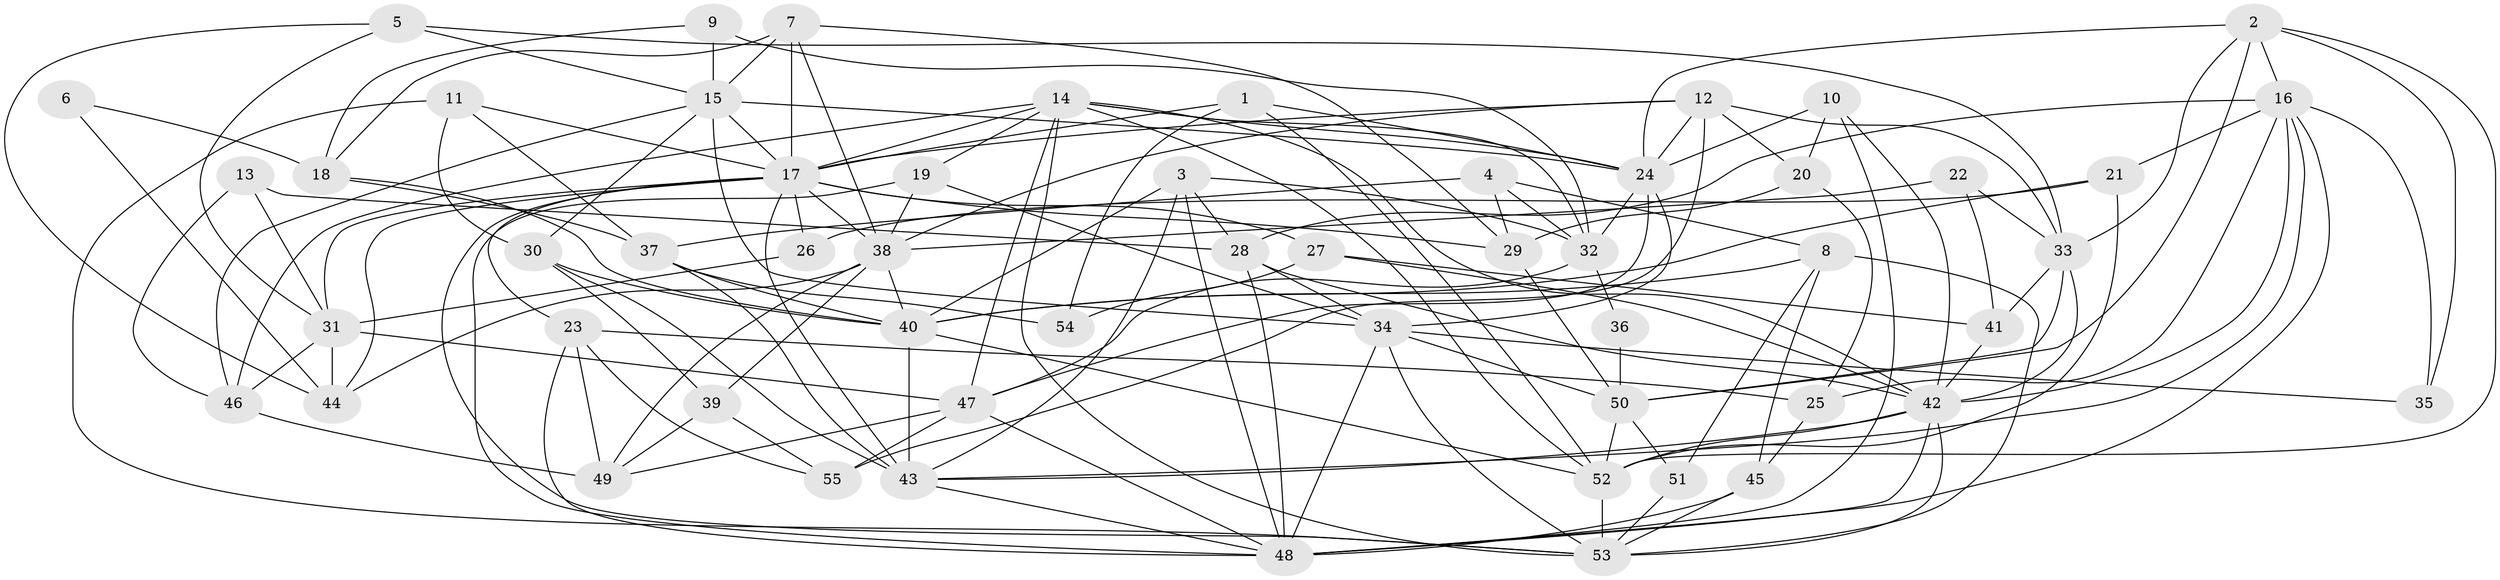 // original degree distribution, {3: 0.23853211009174313, 4: 0.26605504587155965, 6: 0.08256880733944955, 2: 0.1651376146788991, 5: 0.1926605504587156, 7: 0.01834862385321101, 9: 0.009174311926605505, 8: 0.027522935779816515}
// Generated by graph-tools (version 1.1) at 2025/02/03/09/25 03:02:13]
// undirected, 55 vertices, 156 edges
graph export_dot {
graph [start="1"]
  node [color=gray90,style=filled];
  1;
  2;
  3;
  4;
  5;
  6;
  7;
  8;
  9;
  10;
  11;
  12;
  13;
  14;
  15;
  16;
  17;
  18;
  19;
  20;
  21;
  22;
  23;
  24;
  25;
  26;
  27;
  28;
  29;
  30;
  31;
  32;
  33;
  34;
  35;
  36;
  37;
  38;
  39;
  40;
  41;
  42;
  43;
  44;
  45;
  46;
  47;
  48;
  49;
  50;
  51;
  52;
  53;
  54;
  55;
  1 -- 17 [weight=1.0];
  1 -- 24 [weight=1.0];
  1 -- 52 [weight=1.0];
  1 -- 54 [weight=1.0];
  2 -- 16 [weight=1.0];
  2 -- 24 [weight=1.0];
  2 -- 33 [weight=1.0];
  2 -- 35 [weight=1.0];
  2 -- 50 [weight=1.0];
  2 -- 52 [weight=1.0];
  3 -- 28 [weight=1.0];
  3 -- 32 [weight=1.0];
  3 -- 40 [weight=1.0];
  3 -- 43 [weight=1.0];
  3 -- 48 [weight=1.0];
  4 -- 8 [weight=1.0];
  4 -- 29 [weight=1.0];
  4 -- 32 [weight=1.0];
  4 -- 37 [weight=1.0];
  5 -- 15 [weight=1.0];
  5 -- 31 [weight=1.0];
  5 -- 33 [weight=1.0];
  5 -- 44 [weight=1.0];
  6 -- 18 [weight=1.0];
  6 -- 44 [weight=1.0];
  7 -- 15 [weight=1.0];
  7 -- 17 [weight=1.0];
  7 -- 18 [weight=1.0];
  7 -- 29 [weight=1.0];
  7 -- 38 [weight=1.0];
  8 -- 40 [weight=1.0];
  8 -- 45 [weight=1.0];
  8 -- 51 [weight=1.0];
  8 -- 53 [weight=1.0];
  9 -- 15 [weight=1.0];
  9 -- 18 [weight=1.0];
  9 -- 32 [weight=1.0];
  10 -- 20 [weight=1.0];
  10 -- 24 [weight=1.0];
  10 -- 42 [weight=1.0];
  10 -- 48 [weight=1.0];
  11 -- 17 [weight=1.0];
  11 -- 30 [weight=1.0];
  11 -- 37 [weight=1.0];
  11 -- 53 [weight=1.0];
  12 -- 17 [weight=1.0];
  12 -- 20 [weight=2.0];
  12 -- 24 [weight=1.0];
  12 -- 33 [weight=1.0];
  12 -- 38 [weight=1.0];
  12 -- 55 [weight=1.0];
  13 -- 28 [weight=1.0];
  13 -- 31 [weight=1.0];
  13 -- 46 [weight=1.0];
  14 -- 17 [weight=1.0];
  14 -- 19 [weight=1.0];
  14 -- 24 [weight=1.0];
  14 -- 32 [weight=1.0];
  14 -- 42 [weight=1.0];
  14 -- 46 [weight=1.0];
  14 -- 47 [weight=1.0];
  14 -- 52 [weight=1.0];
  14 -- 53 [weight=1.0];
  15 -- 17 [weight=1.0];
  15 -- 24 [weight=2.0];
  15 -- 30 [weight=1.0];
  15 -- 34 [weight=1.0];
  15 -- 46 [weight=1.0];
  16 -- 21 [weight=1.0];
  16 -- 25 [weight=1.0];
  16 -- 28 [weight=1.0];
  16 -- 35 [weight=1.0];
  16 -- 42 [weight=1.0];
  16 -- 43 [weight=1.0];
  16 -- 48 [weight=1.0];
  17 -- 23 [weight=1.0];
  17 -- 26 [weight=1.0];
  17 -- 27 [weight=1.0];
  17 -- 29 [weight=1.0];
  17 -- 31 [weight=1.0];
  17 -- 38 [weight=1.0];
  17 -- 43 [weight=1.0];
  17 -- 44 [weight=1.0];
  17 -- 53 [weight=1.0];
  18 -- 37 [weight=1.0];
  18 -- 40 [weight=1.0];
  19 -- 34 [weight=1.0];
  19 -- 38 [weight=1.0];
  19 -- 48 [weight=1.0];
  20 -- 25 [weight=1.0];
  20 -- 29 [weight=1.0];
  21 -- 26 [weight=1.0];
  21 -- 40 [weight=1.0];
  21 -- 52 [weight=1.0];
  22 -- 33 [weight=1.0];
  22 -- 38 [weight=1.0];
  22 -- 41 [weight=1.0];
  23 -- 25 [weight=1.0];
  23 -- 48 [weight=1.0];
  23 -- 49 [weight=2.0];
  23 -- 55 [weight=1.0];
  24 -- 32 [weight=1.0];
  24 -- 34 [weight=1.0];
  24 -- 47 [weight=1.0];
  25 -- 45 [weight=1.0];
  26 -- 31 [weight=1.0];
  27 -- 41 [weight=1.0];
  27 -- 42 [weight=2.0];
  27 -- 54 [weight=1.0];
  28 -- 34 [weight=1.0];
  28 -- 42 [weight=1.0];
  28 -- 48 [weight=1.0];
  29 -- 50 [weight=1.0];
  30 -- 39 [weight=1.0];
  30 -- 40 [weight=1.0];
  30 -- 43 [weight=1.0];
  31 -- 44 [weight=1.0];
  31 -- 46 [weight=1.0];
  31 -- 47 [weight=1.0];
  32 -- 36 [weight=1.0];
  32 -- 47 [weight=1.0];
  33 -- 41 [weight=1.0];
  33 -- 42 [weight=1.0];
  33 -- 50 [weight=1.0];
  34 -- 35 [weight=1.0];
  34 -- 48 [weight=1.0];
  34 -- 50 [weight=1.0];
  34 -- 53 [weight=1.0];
  36 -- 50 [weight=1.0];
  37 -- 40 [weight=1.0];
  37 -- 43 [weight=3.0];
  37 -- 54 [weight=1.0];
  38 -- 39 [weight=1.0];
  38 -- 40 [weight=1.0];
  38 -- 44 [weight=1.0];
  38 -- 49 [weight=1.0];
  39 -- 49 [weight=1.0];
  39 -- 55 [weight=1.0];
  40 -- 43 [weight=1.0];
  40 -- 52 [weight=1.0];
  41 -- 42 [weight=1.0];
  42 -- 43 [weight=1.0];
  42 -- 48 [weight=1.0];
  42 -- 52 [weight=2.0];
  42 -- 53 [weight=1.0];
  43 -- 48 [weight=1.0];
  45 -- 48 [weight=1.0];
  45 -- 53 [weight=1.0];
  46 -- 49 [weight=1.0];
  47 -- 48 [weight=1.0];
  47 -- 49 [weight=1.0];
  47 -- 55 [weight=2.0];
  50 -- 51 [weight=1.0];
  50 -- 52 [weight=1.0];
  51 -- 53 [weight=1.0];
  52 -- 53 [weight=1.0];
}
